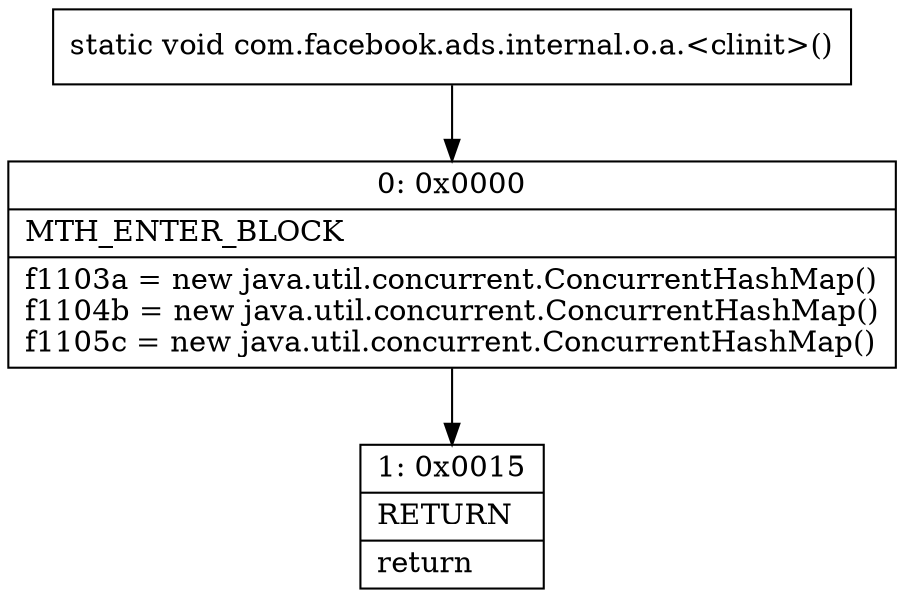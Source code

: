 digraph "CFG forcom.facebook.ads.internal.o.a.\<clinit\>()V" {
Node_0 [shape=record,label="{0\:\ 0x0000|MTH_ENTER_BLOCK\l|f1103a = new java.util.concurrent.ConcurrentHashMap()\lf1104b = new java.util.concurrent.ConcurrentHashMap()\lf1105c = new java.util.concurrent.ConcurrentHashMap()\l}"];
Node_1 [shape=record,label="{1\:\ 0x0015|RETURN\l|return\l}"];
MethodNode[shape=record,label="{static void com.facebook.ads.internal.o.a.\<clinit\>() }"];
MethodNode -> Node_0;
Node_0 -> Node_1;
}

